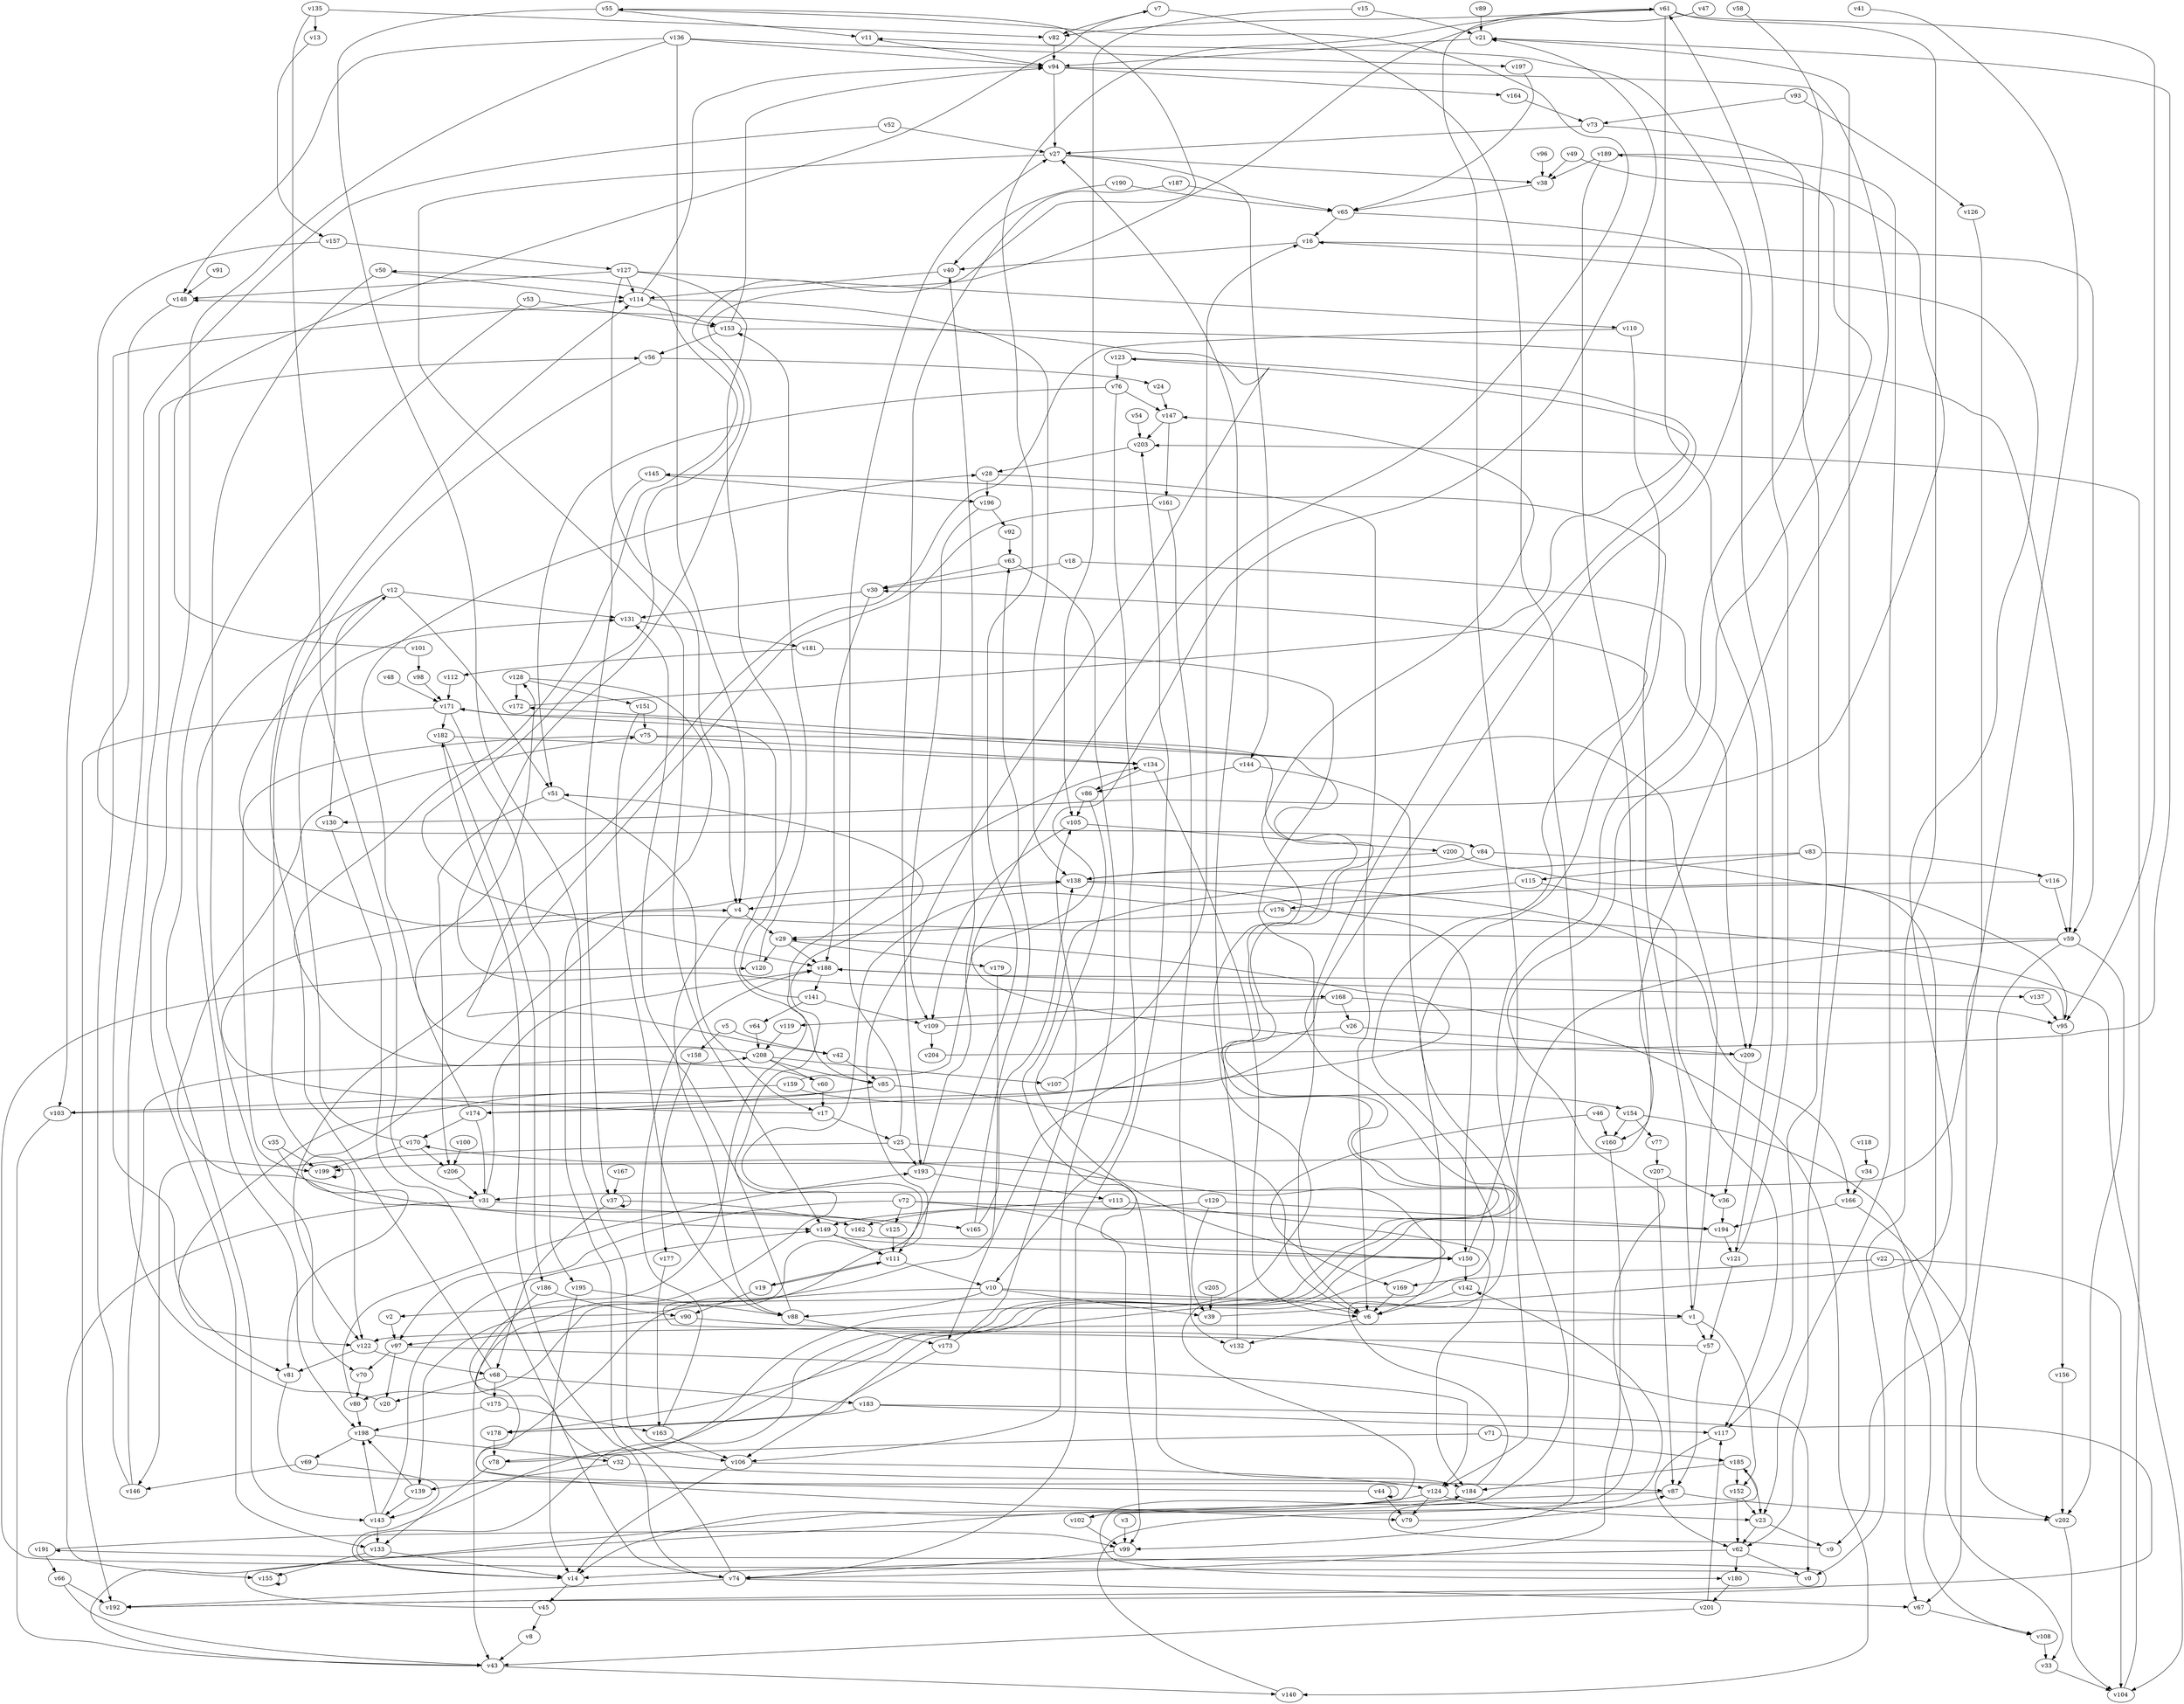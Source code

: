 // Benchmark game 303 - 210 vertices
// time_bound: 77
// targets: v6
digraph G {
    v0 [name="v0", player=0];
    v1 [name="v1", player=0];
    v2 [name="v2", player=1];
    v3 [name="v3", player=1];
    v4 [name="v4", player=1];
    v5 [name="v5", player=0];
    v6 [name="v6", player=0, target=1];
    v7 [name="v7", player=1];
    v8 [name="v8", player=0];
    v9 [name="v9", player=0];
    v10 [name="v10", player=0];
    v11 [name="v11", player=1];
    v12 [name="v12", player=1];
    v13 [name="v13", player=0];
    v14 [name="v14", player=0];
    v15 [name="v15", player=0];
    v16 [name="v16", player=1];
    v17 [name="v17", player=1];
    v18 [name="v18", player=1];
    v19 [name="v19", player=0];
    v20 [name="v20", player=1];
    v21 [name="v21", player=1];
    v22 [name="v22", player=0];
    v23 [name="v23", player=0];
    v24 [name="v24", player=0];
    v25 [name="v25", player=1];
    v26 [name="v26", player=0];
    v27 [name="v27", player=0];
    v28 [name="v28", player=0];
    v29 [name="v29", player=0];
    v30 [name="v30", player=0];
    v31 [name="v31", player=0];
    v32 [name="v32", player=1];
    v33 [name="v33", player=0];
    v34 [name="v34", player=0];
    v35 [name="v35", player=1];
    v36 [name="v36", player=0];
    v37 [name="v37", player=1];
    v38 [name="v38", player=0];
    v39 [name="v39", player=1];
    v40 [name="v40", player=1];
    v41 [name="v41", player=0];
    v42 [name="v42", player=1];
    v43 [name="v43", player=1];
    v44 [name="v44", player=0];
    v45 [name="v45", player=0];
    v46 [name="v46", player=1];
    v47 [name="v47", player=1];
    v48 [name="v48", player=0];
    v49 [name="v49", player=0];
    v50 [name="v50", player=0];
    v51 [name="v51", player=1];
    v52 [name="v52", player=1];
    v53 [name="v53", player=0];
    v54 [name="v54", player=1];
    v55 [name="v55", player=0];
    v56 [name="v56", player=1];
    v57 [name="v57", player=1];
    v58 [name="v58", player=1];
    v59 [name="v59", player=1];
    v60 [name="v60", player=0];
    v61 [name="v61", player=1];
    v62 [name="v62", player=1];
    v63 [name="v63", player=0];
    v64 [name="v64", player=1];
    v65 [name="v65", player=1];
    v66 [name="v66", player=1];
    v67 [name="v67", player=1];
    v68 [name="v68", player=0];
    v69 [name="v69", player=0];
    v70 [name="v70", player=1];
    v71 [name="v71", player=1];
    v72 [name="v72", player=1];
    v73 [name="v73", player=0];
    v74 [name="v74", player=0];
    v75 [name="v75", player=1];
    v76 [name="v76", player=0];
    v77 [name="v77", player=0];
    v78 [name="v78", player=0];
    v79 [name="v79", player=1];
    v80 [name="v80", player=1];
    v81 [name="v81", player=0];
    v82 [name="v82", player=1];
    v83 [name="v83", player=0];
    v84 [name="v84", player=1];
    v85 [name="v85", player=1];
    v86 [name="v86", player=1];
    v87 [name="v87", player=1];
    v88 [name="v88", player=1];
    v89 [name="v89", player=0];
    v90 [name="v90", player=0];
    v91 [name="v91", player=1];
    v92 [name="v92", player=1];
    v93 [name="v93", player=1];
    v94 [name="v94", player=0];
    v95 [name="v95", player=0];
    v96 [name="v96", player=0];
    v97 [name="v97", player=0];
    v98 [name="v98", player=1];
    v99 [name="v99", player=0];
    v100 [name="v100", player=0];
    v101 [name="v101", player=0];
    v102 [name="v102", player=0];
    v103 [name="v103", player=1];
    v104 [name="v104", player=1];
    v105 [name="v105", player=0];
    v106 [name="v106", player=0];
    v107 [name="v107", player=0];
    v108 [name="v108", player=1];
    v109 [name="v109", player=0];
    v110 [name="v110", player=0];
    v111 [name="v111", player=0];
    v112 [name="v112", player=0];
    v113 [name="v113", player=1];
    v114 [name="v114", player=1];
    v115 [name="v115", player=0];
    v116 [name="v116", player=1];
    v117 [name="v117", player=1];
    v118 [name="v118", player=0];
    v119 [name="v119", player=1];
    v120 [name="v120", player=0];
    v121 [name="v121", player=0];
    v122 [name="v122", player=1];
    v123 [name="v123", player=0];
    v124 [name="v124", player=0];
    v125 [name="v125", player=1];
    v126 [name="v126", player=1];
    v127 [name="v127", player=1];
    v128 [name="v128", player=0];
    v129 [name="v129", player=0];
    v130 [name="v130", player=0];
    v131 [name="v131", player=0];
    v132 [name="v132", player=0];
    v133 [name="v133", player=0];
    v134 [name="v134", player=1];
    v135 [name="v135", player=1];
    v136 [name="v136", player=1];
    v137 [name="v137", player=0];
    v138 [name="v138", player=0];
    v139 [name="v139", player=0];
    v140 [name="v140", player=1];
    v141 [name="v141", player=0];
    v142 [name="v142", player=0];
    v143 [name="v143", player=0];
    v144 [name="v144", player=0];
    v145 [name="v145", player=0];
    v146 [name="v146", player=1];
    v147 [name="v147", player=0];
    v148 [name="v148", player=0];
    v149 [name="v149", player=1];
    v150 [name="v150", player=1];
    v151 [name="v151", player=1];
    v152 [name="v152", player=1];
    v153 [name="v153", player=1];
    v154 [name="v154", player=0];
    v155 [name="v155", player=0];
    v156 [name="v156", player=1];
    v157 [name="v157", player=1];
    v158 [name="v158", player=0];
    v159 [name="v159", player=0];
    v160 [name="v160", player=0];
    v161 [name="v161", player=1];
    v162 [name="v162", player=1];
    v163 [name="v163", player=1];
    v164 [name="v164", player=1];
    v165 [name="v165", player=1];
    v166 [name="v166", player=1];
    v167 [name="v167", player=1];
    v168 [name="v168", player=1];
    v169 [name="v169", player=1];
    v170 [name="v170", player=1];
    v171 [name="v171", player=1];
    v172 [name="v172", player=1];
    v173 [name="v173", player=1];
    v174 [name="v174", player=1];
    v175 [name="v175", player=1];
    v176 [name="v176", player=1];
    v177 [name="v177", player=1];
    v178 [name="v178", player=0];
    v179 [name="v179", player=0];
    v180 [name="v180", player=1];
    v181 [name="v181", player=0];
    v182 [name="v182", player=1];
    v183 [name="v183", player=0];
    v184 [name="v184", player=0];
    v185 [name="v185", player=0];
    v186 [name="v186", player=1];
    v187 [name="v187", player=1];
    v188 [name="v188", player=0];
    v189 [name="v189", player=1];
    v190 [name="v190", player=1];
    v191 [name="v191", player=1];
    v192 [name="v192", player=0];
    v193 [name="v193", player=1];
    v194 [name="v194", player=0];
    v195 [name="v195", player=0];
    v196 [name="v196", player=0];
    v197 [name="v197", player=0];
    v198 [name="v198", player=0];
    v199 [name="v199", player=1];
    v200 [name="v200", player=1];
    v201 [name="v201", player=0];
    v202 [name="v202", player=0];
    v203 [name="v203", player=0];
    v204 [name="v204", player=1];
    v205 [name="v205", player=1];
    v206 [name="v206", player=1];
    v207 [name="v207", player=0];
    v208 [name="v208", player=0];
    v209 [name="v209", player=0];

    v0 -> v120 [constraint="t >= 3"];
    v1 -> v57;
    v2 -> v97;
    v3 -> v99;
    v4 -> v29;
    v5 -> v42;
    v6 -> v2 [constraint="t >= 2"];
    v7 -> v99;
    v8 -> v43;
    v9 -> v142 [constraint="t >= 3"];
    v10 -> v1;
    v11 -> v94;
    v12 -> v131;
    v13 -> v157 [constraint="t mod 3 == 0"];
    v14 -> v147 [constraint="t mod 3 == 2"];
    v15 -> v105;
    v16 -> v40;
    v17 -> v4 [constraint="t >= 1"];
    v18 -> v209;
    v19 -> v111 [constraint="t < 13"];
    v20 -> v56;
    v21 -> v62;
    v22 -> v104;
    v23 -> v9;
    v24 -> v147;
    v25 -> v193;
    v26 -> v209;
    v27 -> v149;
    v28 -> v6;
    v29 -> v179;
    v30 -> v131;
    v31 -> v155;
    v32 -> v51 [constraint="t < 10"];
    v33 -> v104;
    v34 -> v166;
    v35 -> v149 [constraint="t < 11"];
    v36 -> v194;
    v37 -> v37;
    v38 -> v65;
    v39 -> v16 [constraint="t mod 3 == 0"];
    v40 -> v114;
    v41 -> v31 [constraint="t mod 2 == 0"];
    v42 -> v85;
    v43 -> v184 [constraint="t mod 2 == 0"];
    v44 -> v134 [constraint="t >= 1"];
    v45 -> v30 [constraint="t mod 4 == 3"];
    v46 -> v169 [constraint="t < 11"];
    v47 -> v168 [constraint="t >= 2"];
    v48 -> v171;
    v49 -> v130 [constraint="t mod 5 == 0"];
    v50 -> v70;
    v51 -> v206;
    v52 -> v81;
    v53 -> v143;
    v54 -> v203;
    v55 -> v188 [constraint="t mod 5 == 2"];
    v56 -> v24;
    v57 -> v148 [constraint="t >= 2"];
    v58 -> v180 [constraint="t >= 1"];
    v59 -> v12 [constraint="t mod 3 == 1"];
    v60 -> v50 [constraint="t < 15"];
    v61 -> v0;
    v62 -> v0;
    v63 -> v30;
    v64 -> v208;
    v65 -> v16;
    v66 -> v43;
    v67 -> v108;
    v68 -> v183;
    v69 -> v143 [constraint="t < 14"];
    v70 -> v80;
    v71 -> v78;
    v72 -> v125;
    v73 -> v117;
    v74 -> v182;
    v75 -> v14 [constraint="t < 5"];
    v76 -> v51;
    v77 -> v207;
    v78 -> v172 [constraint="t < 10"];
    v79 -> v87 [constraint="t >= 4"];
    v80 -> v193;
    v81 -> v124 [constraint="t mod 2 == 1"];
    v82 -> v94;
    v83 -> v150 [constraint="t >= 5"];
    v84 -> v95;
    v85 -> v122 [constraint="t < 14"];
    v86 -> v150 [constraint="t mod 5 == 0"];
    v87 -> v102;
    v88 -> v173;
    v89 -> v21;
    v90 -> v0;
    v91 -> v148;
    v92 -> v63;
    v93 -> v73;
    v94 -> v199 [constraint="t < 8"];
    v95 -> v156;
    v96 -> v38;
    v97 -> v20;
    v98 -> v171;
    v99 -> v74;
    v100 -> v206;
    v101 -> v7 [constraint="t >= 1"];
    v102 -> v185 [constraint="t mod 5 == 1"];
    v103 -> v29 [constraint="t >= 1"];
    v104 -> v203;
    v105 -> v200;
    v106 -> v124;
    v107 -> v16;
    v108 -> v33;
    v109 -> v95 [constraint="t mod 3 == 0"];
    v110 -> v42 [constraint="t mod 2 == 1"];
    v111 -> v19;
    v112 -> v171;
    v113 -> v149;
    v114 -> v138;
    v115 -> v117;
    v116 -> v80 [constraint="t mod 3 == 0"];
    v117 -> v62;
    v118 -> v34;
    v119 -> v208;
    v120 -> v153;
    v121 -> v57;
    v122 -> v81;
    v123 -> v178 [constraint="t >= 5"];
    v124 -> v23;
    v125 -> v75 [constraint="t mod 3 == 1"];
    v126 -> v9;
    v127 -> v148;
    v128 -> v81 [constraint="t mod 3 == 2"];
    v129 -> v162;
    v130 -> v74;
    v131 -> v181;
    v132 -> v27;
    v133 -> v155;
    v134 -> v86;
    v135 -> v31;
    v136 -> v94;
    v137 -> v95;
    v138 -> v150;
    v139 -> v143;
    v140 -> v189 [constraint="t < 12"];
    v141 -> v171;
    v142 -> v6;
    v143 -> v198;
    v144 -> v86;
    v145 -> v196;
    v146 -> v114;
    v147 -> v203;
    v148 -> v84 [constraint="t < 5"];
    v149 -> v150;
    v150 -> v61;
    v151 -> v88;
    v152 -> v23;
    v153 -> v94;
    v154 -> v33 [constraint="t >= 4"];
    v155 -> v155;
    v156 -> v202;
    v157 -> v103;
    v158 -> v177;
    v159 -> v55 [constraint="t < 12"];
    v160 -> v74;
    v161 -> v122 [constraint="t mod 2 == 1"];
    v162 -> v108 [constraint="t >= 3"];
    v163 -> v106;
    v164 -> v73;
    v165 -> v63;
    v166 -> v194;
    v167 -> v37;
    v168 -> v26;
    v169 -> v6;
    v170 -> v199;
    v171 -> v192;
    v172 -> v123 [constraint="t mod 2 == 0"];
    v173 -> v106;
    v174 -> v11 [constraint="t < 9"];
    v175 -> v198;
    v176 -> v29;
    v177 -> v163;
    v178 -> v170 [constraint="t < 7"];
    v179 -> v79 [constraint="t >= 5"];
    v180 -> v201;
    v181 -> v6;
    v182 -> v134;
    v183 -> v192 [constraint="t >= 4"];
    v184 -> v145 [constraint="t mod 5 == 0"];
    v185 -> v23;
    v186 -> v90;
    v187 -> v193;
    v188 -> v137;
    v189 -> v38;
    v190 -> v65;
    v191 -> v99 [constraint="t mod 2 == 0"];
    v192 -> v191 [constraint="t < 8"];
    v193 -> v113;
    v194 -> v121;
    v195 -> v88;
    v196 -> v109;
    v197 -> v65;
    v198 -> v32;
    v199 -> v199 [constraint="t >= 2"];
    v200 -> v67;
    v201 -> v117;
    v202 -> v104;
    v203 -> v28;
    v204 -> v21 [constraint="t >= 4"];
    v205 -> v39;
    v206 -> v31;
    v207 -> v87;
    v208 -> v128 [constraint="t >= 1"];
    v209 -> v21 [constraint="t mod 2 == 0"];
    v44 -> v79;
    v152 -> v62;
    v88 -> v131;
    v43 -> v140;
    v195 -> v14;
    v109 -> v204;
    v187 -> v65;
    v74 -> v203;
    v10 -> v139;
    v138 -> v4;
    v183 -> v178;
    v144 -> v6;
    v69 -> v146;
    v128 -> v151;
    v151 -> v75;
    v27 -> v144;
    v63 -> v106;
    v168 -> v119;
    v59 -> v124;
    v52 -> v27;
    v85 -> v6;
    v37 -> v68;
    v51 -> v17;
    v189 -> v23;
    v4 -> v88;
    v31 -> v165;
    v175 -> v163;
    v138 -> v166;
    v121 -> v61;
    v136 -> v148;
    v190 -> v40;
    v185 -> v184;
    v78 -> v133;
    v59 -> v202;
    v176 -> v104;
    v25 -> v27;
    v114 -> v153;
    v124 -> v79;
    v83 -> v116;
    v159 -> v154;
    v154 -> v160;
    v80 -> v198;
    v59 -> v67;
    v198 -> v69;
    v45 -> v8;
    v181 -> v112;
    v171 -> v182;
    v102 -> v99;
    v168 -> v140;
    v127 -> v110;
    v174 -> v28;
    v139 -> v198;
    v127 -> v4;
    v71 -> v185;
    v106 -> v14;
    v72 -> v194;
    v56 -> v122;
    v188 -> v141;
    v90 -> v97;
    v26 -> v173;
    v32 -> v139;
    v5 -> v158;
    v95 -> v188;
    v153 -> v56;
    v122 -> v68;
    v115 -> v176;
    v135 -> v13;
    v145 -> v37;
    v149 -> v111;
    v12 -> v198;
    v127 -> v85;
    v83 -> v115;
    v68 -> v20;
    v143 -> v133;
    v25 -> v146;
    v141 -> v64;
    v97 -> v124;
    v23 -> v62;
    v133 -> v14;
    v57 -> v87;
    v208 -> v85;
    v1 -> v171;
    v53 -> v153;
    v85 -> v174;
    v61 -> v95;
    v141 -> v109;
    v136 -> v197;
    v113 -> v184;
    v182 -> v186;
    v84 -> v138;
    v103 -> v43;
    v135 -> v82;
    v110 -> v1;
    v111 -> v10;
    v74 -> v67;
    v136 -> v4;
    v55 -> v11;
    v75 -> v199;
    v147 -> v161;
    v32 -> v87;
    v19 -> v90;
    v124 -> v14;
    v31 -> v188;
    v25 -> v184;
    v30 -> v188;
    v72 -> v99;
    v61 -> v82;
    v65 -> v121;
    v72 -> v97;
    v66 -> v192;
    v153 -> v59;
    v174 -> v170;
    v12 -> v130;
    v74 -> v192;
    v105 -> v109;
    v207 -> v36;
    v178 -> v78;
    v55 -> v106;
    v159 -> v103;
    v163 -> v188;
    v157 -> v127;
    v76 -> v10;
    v143 -> v149;
    v10 -> v39;
    v7 -> v82;
    v76 -> v147;
    v61 -> v111;
    v68 -> v114;
    v16 -> v59;
    v116 -> v59;
    v50 -> v114;
    v201 -> v43;
    v68 -> v175;
    v166 -> v202;
    v129 -> v194;
    v170 -> v131;
    v189 -> v160;
    v61 -> v209;
    v154 -> v77;
    v75 -> v134;
    v174 -> v31;
    v208 -> v107;
    v29 -> v120;
    v28 -> v196;
    v22 -> v169;
    v209 -> v36;
    v1 -> v152;
    v185 -> v152;
    v86 -> v105;
    v12 -> v51;
    v165 -> v138;
    v14 -> v45;
    v35 -> v199;
    v60 -> v17;
    v27 -> v38;
    v114 -> v94;
    v62 -> v14;
    v94 -> v27;
    v17 -> v25;
    v200 -> v138;
    v29 -> v188;
    v44 -> v44;
    v150 -> v142;
    v15 -> v21;
    v193 -> v40;
    v123 -> v76;
    v196 -> v92;
    v191 -> v66;
    v97 -> v70;
    v136 -> v133;
    v94 -> v164;
    v208 -> v60;
    v10 -> v88;
    v170 -> v206;
    v62 -> v180;
    v49 -> v38;
    v6 -> v132;
    v21 -> v94;
    v161 -> v132;
    v93 -> v126;
    v173 -> v105;
    v18 -> v30;
    v46 -> v160;
    v73 -> v27;
    v134 -> v6;
    v183 -> v117;
    v186 -> v43;
    v1 -> v122;
    v87 -> v202;
    v129 -> v39;
    v146 -> v208;
    v101 -> v98;
    v171 -> v195;
    v127 -> v114;
    v128 -> v172;
    v125 -> v111;
    v37 -> v162;
    v74 -> v138;
}
